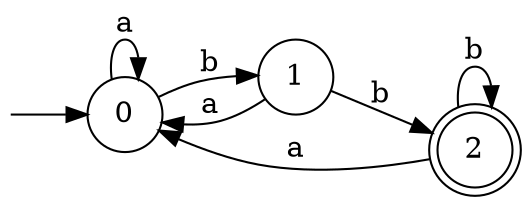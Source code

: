 digraph Automaton {
	 rankdir=LR
	n0[shape=none label="" height=0 width=0 ]
	n0->0
	0[shape=circle]
	2[shape=doublecircle]
	node [shape = circle]
	0
	1
	2
	0 -> 0 [label="a"]
	0 -> 1 [label="b"]
	1 -> 0 [label="a"]
	1 -> 2 [label="b"]
	2 -> 0 [label="a"]
	2 -> 2 [label="b"]
}
